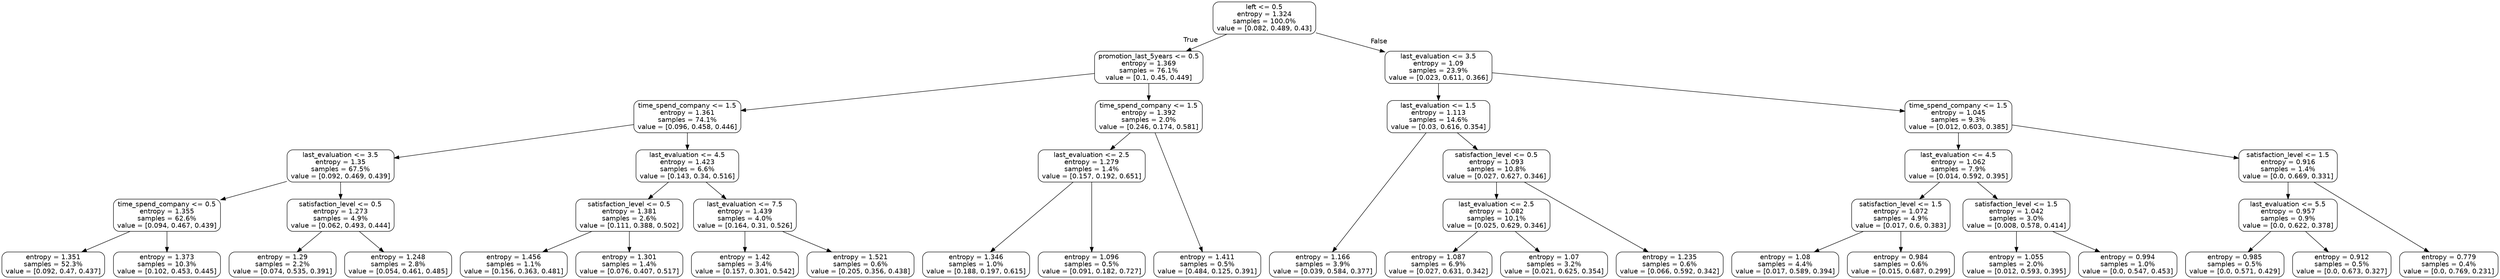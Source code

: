 digraph Tree {
node [shape=box, style="rounded", color="black", fontname=helvetica] ;
graph [ranksep=equally, splines=polyline] ;
edge [fontname=helvetica] ;
0 [label="left <= 0.5\nentropy = 1.324\nsamples = 100.0%\nvalue = [0.082, 0.489, 0.43]"] ;
1 [label="promotion_last_5years <= 0.5\nentropy = 1.369\nsamples = 76.1%\nvalue = [0.1, 0.45, 0.449]"] ;
0 -> 1 [labeldistance=2.5, labelangle=45, headlabel="True"] ;
2 [label="time_spend_company <= 1.5\nentropy = 1.361\nsamples = 74.1%\nvalue = [0.096, 0.458, 0.446]"] ;
1 -> 2 ;
3 [label="last_evaluation <= 3.5\nentropy = 1.35\nsamples = 67.5%\nvalue = [0.092, 0.469, 0.439]"] ;
2 -> 3 ;
4 [label="time_spend_company <= 0.5\nentropy = 1.355\nsamples = 62.6%\nvalue = [0.094, 0.467, 0.439]"] ;
3 -> 4 ;
5 [label="entropy = 1.351\nsamples = 52.3%\nvalue = [0.092, 0.47, 0.437]"] ;
4 -> 5 ;
6 [label="entropy = 1.373\nsamples = 10.3%\nvalue = [0.102, 0.453, 0.445]"] ;
4 -> 6 ;
7 [label="satisfaction_level <= 0.5\nentropy = 1.273\nsamples = 4.9%\nvalue = [0.062, 0.493, 0.444]"] ;
3 -> 7 ;
8 [label="entropy = 1.29\nsamples = 2.2%\nvalue = [0.074, 0.535, 0.391]"] ;
7 -> 8 ;
9 [label="entropy = 1.248\nsamples = 2.8%\nvalue = [0.054, 0.461, 0.485]"] ;
7 -> 9 ;
10 [label="last_evaluation <= 4.5\nentropy = 1.423\nsamples = 6.6%\nvalue = [0.143, 0.34, 0.516]"] ;
2 -> 10 ;
11 [label="satisfaction_level <= 0.5\nentropy = 1.381\nsamples = 2.6%\nvalue = [0.111, 0.388, 0.502]"] ;
10 -> 11 ;
12 [label="entropy = 1.456\nsamples = 1.1%\nvalue = [0.156, 0.363, 0.481]"] ;
11 -> 12 ;
13 [label="entropy = 1.301\nsamples = 1.4%\nvalue = [0.076, 0.407, 0.517]"] ;
11 -> 13 ;
14 [label="last_evaluation <= 7.5\nentropy = 1.439\nsamples = 4.0%\nvalue = [0.164, 0.31, 0.526]"] ;
10 -> 14 ;
15 [label="entropy = 1.42\nsamples = 3.4%\nvalue = [0.157, 0.301, 0.542]"] ;
14 -> 15 ;
16 [label="entropy = 1.521\nsamples = 0.6%\nvalue = [0.205, 0.356, 0.438]"] ;
14 -> 16 ;
17 [label="time_spend_company <= 1.5\nentropy = 1.392\nsamples = 2.0%\nvalue = [0.246, 0.174, 0.581]"] ;
1 -> 17 ;
18 [label="last_evaluation <= 2.5\nentropy = 1.279\nsamples = 1.4%\nvalue = [0.157, 0.192, 0.651]"] ;
17 -> 18 ;
19 [label="entropy = 1.346\nsamples = 1.0%\nvalue = [0.188, 0.197, 0.615]"] ;
18 -> 19 ;
20 [label="entropy = 1.096\nsamples = 0.5%\nvalue = [0.091, 0.182, 0.727]"] ;
18 -> 20 ;
21 [label="entropy = 1.411\nsamples = 0.5%\nvalue = [0.484, 0.125, 0.391]"] ;
17 -> 21 ;
22 [label="last_evaluation <= 3.5\nentropy = 1.09\nsamples = 23.9%\nvalue = [0.023, 0.611, 0.366]"] ;
0 -> 22 [labeldistance=2.5, labelangle=-45, headlabel="False"] ;
23 [label="last_evaluation <= 1.5\nentropy = 1.113\nsamples = 14.6%\nvalue = [0.03, 0.616, 0.354]"] ;
22 -> 23 ;
24 [label="entropy = 1.166\nsamples = 3.9%\nvalue = [0.039, 0.584, 0.377]"] ;
23 -> 24 ;
25 [label="satisfaction_level <= 0.5\nentropy = 1.093\nsamples = 10.8%\nvalue = [0.027, 0.627, 0.346]"] ;
23 -> 25 ;
26 [label="last_evaluation <= 2.5\nentropy = 1.082\nsamples = 10.1%\nvalue = [0.025, 0.629, 0.346]"] ;
25 -> 26 ;
27 [label="entropy = 1.087\nsamples = 6.9%\nvalue = [0.027, 0.631, 0.342]"] ;
26 -> 27 ;
28 [label="entropy = 1.07\nsamples = 3.2%\nvalue = [0.021, 0.625, 0.354]"] ;
26 -> 28 ;
29 [label="entropy = 1.235\nsamples = 0.6%\nvalue = [0.066, 0.592, 0.342]"] ;
25 -> 29 ;
30 [label="time_spend_company <= 1.5\nentropy = 1.045\nsamples = 9.3%\nvalue = [0.012, 0.603, 0.385]"] ;
22 -> 30 ;
31 [label="last_evaluation <= 4.5\nentropy = 1.062\nsamples = 7.9%\nvalue = [0.014, 0.592, 0.395]"] ;
30 -> 31 ;
32 [label="satisfaction_level <= 1.5\nentropy = 1.072\nsamples = 4.9%\nvalue = [0.017, 0.6, 0.383]"] ;
31 -> 32 ;
33 [label="entropy = 1.08\nsamples = 4.4%\nvalue = [0.017, 0.589, 0.394]"] ;
32 -> 33 ;
34 [label="entropy = 0.984\nsamples = 0.6%\nvalue = [0.015, 0.687, 0.299]"] ;
32 -> 34 ;
35 [label="satisfaction_level <= 1.5\nentropy = 1.042\nsamples = 3.0%\nvalue = [0.008, 0.578, 0.414]"] ;
31 -> 35 ;
36 [label="entropy = 1.055\nsamples = 2.0%\nvalue = [0.012, 0.593, 0.395]"] ;
35 -> 36 ;
37 [label="entropy = 0.994\nsamples = 1.0%\nvalue = [0.0, 0.547, 0.453]"] ;
35 -> 37 ;
38 [label="satisfaction_level <= 1.5\nentropy = 0.916\nsamples = 1.4%\nvalue = [0.0, 0.669, 0.331]"] ;
30 -> 38 ;
39 [label="last_evaluation <= 5.5\nentropy = 0.957\nsamples = 0.9%\nvalue = [0.0, 0.622, 0.378]"] ;
38 -> 39 ;
40 [label="entropy = 0.985\nsamples = 0.5%\nvalue = [0.0, 0.571, 0.429]"] ;
39 -> 40 ;
41 [label="entropy = 0.912\nsamples = 0.5%\nvalue = [0.0, 0.673, 0.327]"] ;
39 -> 41 ;
42 [label="entropy = 0.779\nsamples = 0.4%\nvalue = [0.0, 0.769, 0.231]"] ;
38 -> 42 ;
{rank=same ; 0} ;
{rank=same ; 1; 22} ;
{rank=same ; 2; 17; 23; 30} ;
{rank=same ; 3; 10; 18; 25; 31; 38} ;
{rank=same ; 4; 7; 11; 14; 26; 32; 35; 39} ;
{rank=same ; 5; 6; 8; 9; 12; 13; 15; 16; 19; 20; 21; 24; 27; 28; 29; 33; 34; 36; 37; 40; 41; 42} ;
}